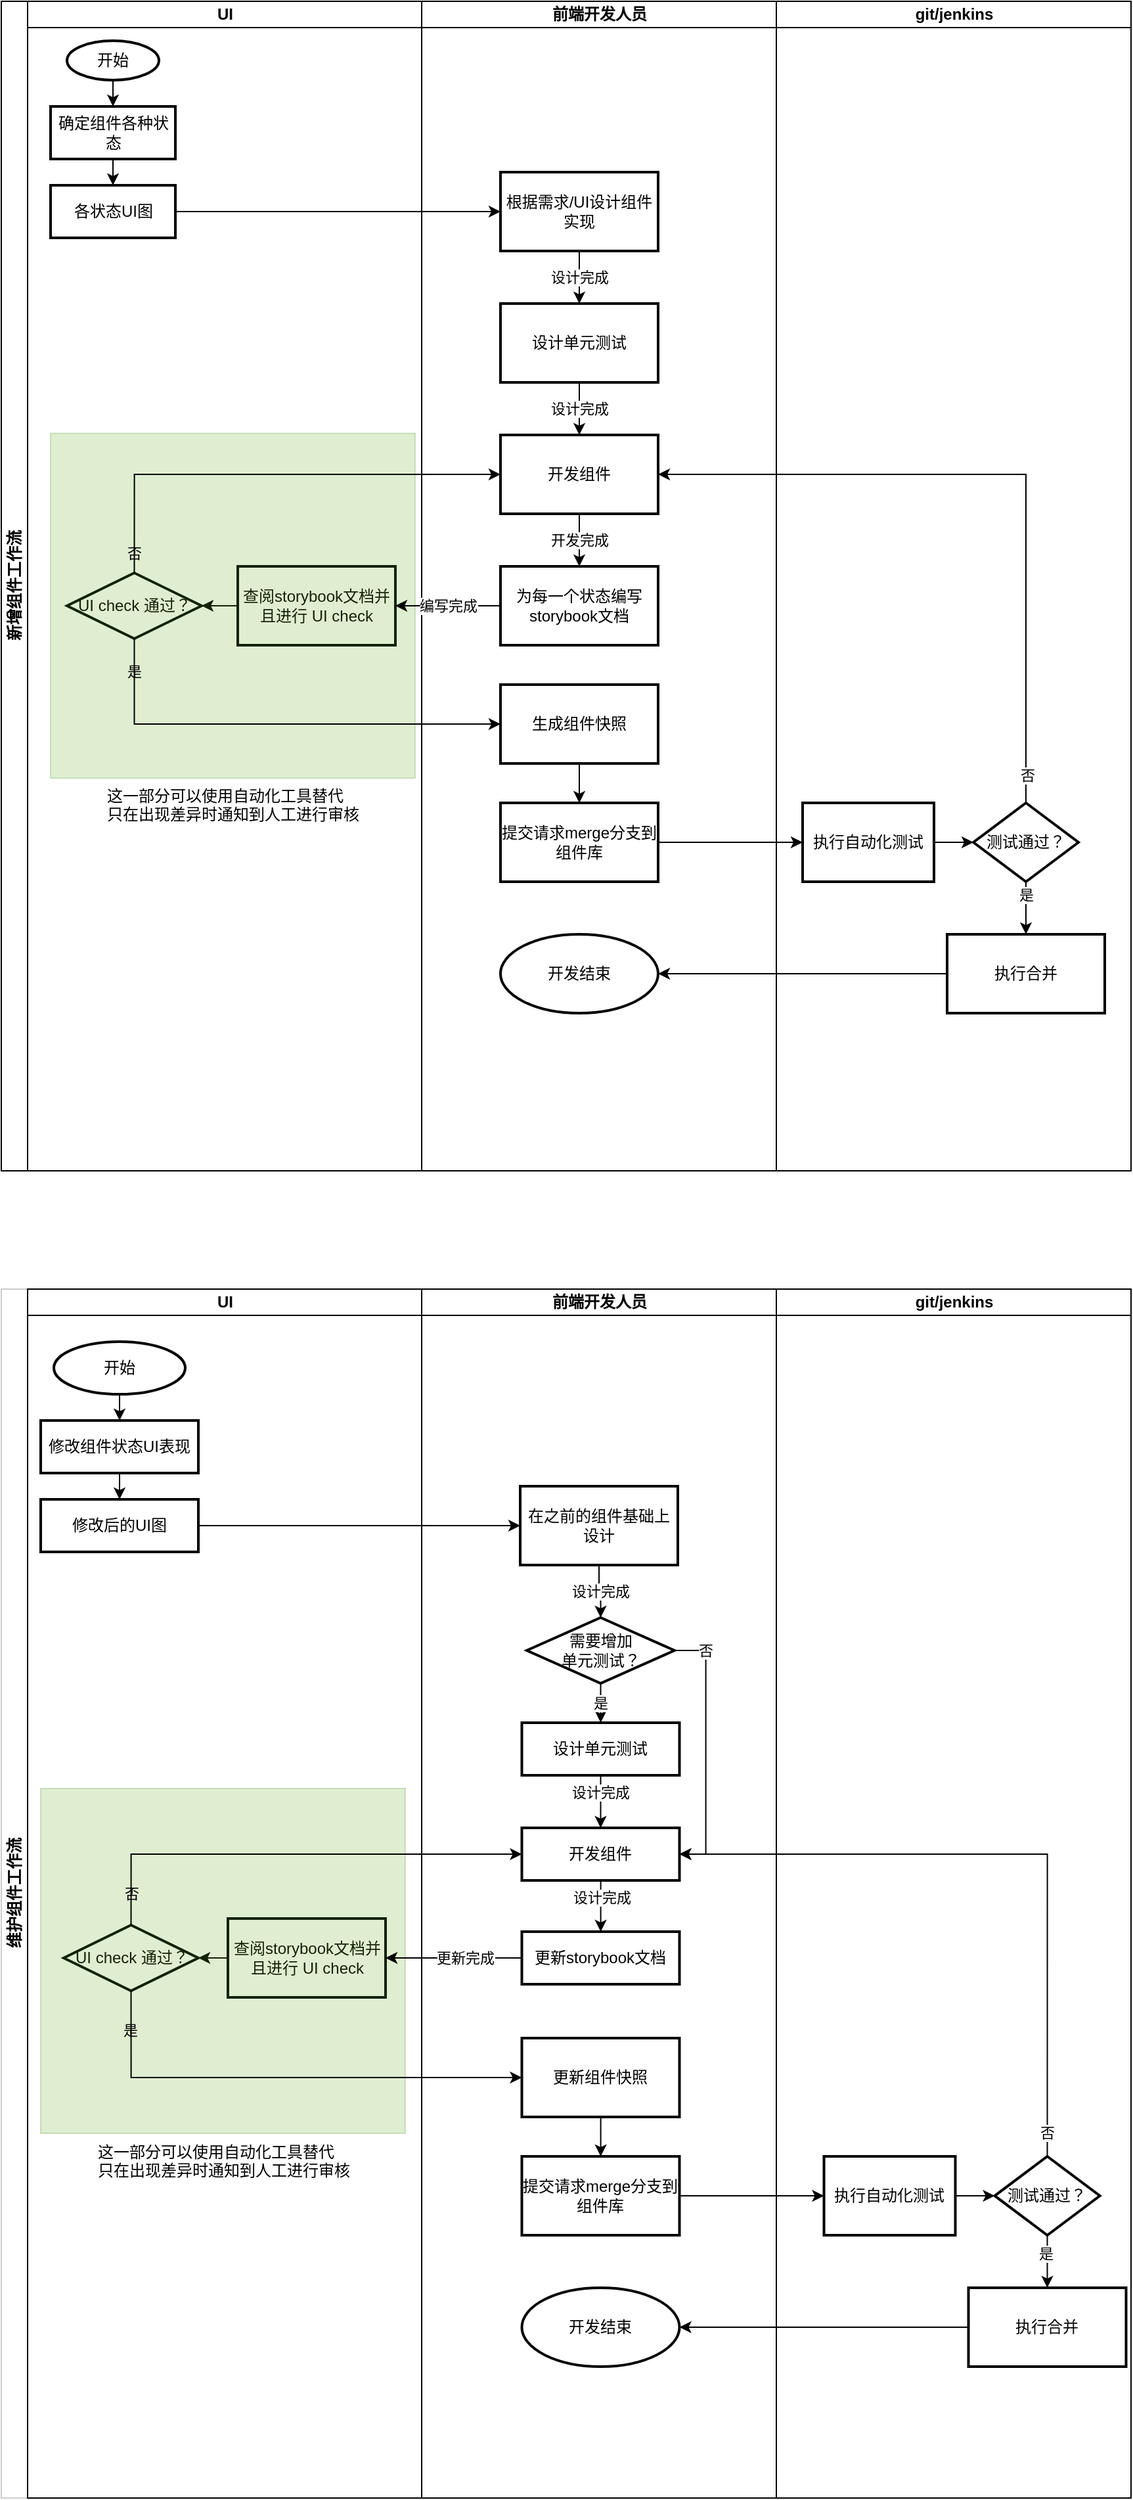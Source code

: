 <mxfile version="14.6.13" type="github">
  <diagram id="woz8dMOTYJz0N2fzD2KW" name="第 1 页">
    <mxGraphModel dx="946" dy="687" grid="1" gridSize="10" guides="1" tooltips="1" connect="1" arrows="1" fold="1" page="1" pageScale="1" pageWidth="827" pageHeight="1169" math="0" shadow="0">
      <root>
        <mxCell id="0" />
        <mxCell id="1" parent="0" />
        <mxCell id="6O_vJJvQQB8HP3GHxdnw-1" value="新增组件工作流" style="swimlane;html=1;childLayout=stackLayout;resizeParent=1;resizeParentMax=0;startSize=20;horizontal=0;horizontalStack=1;movable=0;resizable=0;rotatable=0;deletable=0;editable=0;connectable=0;" parent="1" vertex="1">
          <mxGeometry x="40" y="50" width="860" height="890" as="geometry" />
        </mxCell>
        <mxCell id="6O_vJJvQQB8HP3GHxdnw-3" value="UI" style="swimlane;html=1;startSize=20;movable=0;resizable=0;rotatable=0;deletable=0;editable=0;connectable=0;" parent="6O_vJJvQQB8HP3GHxdnw-1" vertex="1">
          <mxGeometry x="20" width="300" height="890" as="geometry" />
        </mxCell>
        <mxCell id="6O_vJJvQQB8HP3GHxdnw-7" value="开始" style="strokeWidth=2;html=1;shape=mxgraph.flowchart.start_1;whiteSpace=wrap;movable=0;resizable=0;rotatable=0;deletable=0;editable=0;connectable=0;" parent="6O_vJJvQQB8HP3GHxdnw-3" vertex="1">
          <mxGeometry x="30" y="30" width="70" height="30" as="geometry" />
        </mxCell>
        <mxCell id="6O_vJJvQQB8HP3GHxdnw-8" value="确定组件各种状态" style="whiteSpace=wrap;html=1;strokeWidth=2;movable=0;resizable=0;rotatable=0;deletable=0;editable=0;connectable=0;" parent="6O_vJJvQQB8HP3GHxdnw-3" vertex="1">
          <mxGeometry x="17.5" y="80" width="95" height="40" as="geometry" />
        </mxCell>
        <mxCell id="6O_vJJvQQB8HP3GHxdnw-9" value="" style="edgeStyle=orthogonalEdgeStyle;rounded=0;orthogonalLoop=1;jettySize=auto;html=1;movable=0;resizable=0;rotatable=0;deletable=0;editable=0;connectable=0;" parent="6O_vJJvQQB8HP3GHxdnw-3" source="6O_vJJvQQB8HP3GHxdnw-7" target="6O_vJJvQQB8HP3GHxdnw-8" edge="1">
          <mxGeometry relative="1" as="geometry" />
        </mxCell>
        <mxCell id="6O_vJJvQQB8HP3GHxdnw-10" value="各状态UI图" style="whiteSpace=wrap;html=1;strokeWidth=2;movable=0;resizable=0;rotatable=0;deletable=0;editable=0;connectable=0;" parent="6O_vJJvQQB8HP3GHxdnw-3" vertex="1">
          <mxGeometry x="17.5" y="140" width="95" height="40" as="geometry" />
        </mxCell>
        <mxCell id="6O_vJJvQQB8HP3GHxdnw-11" value="" style="edgeStyle=orthogonalEdgeStyle;rounded=0;orthogonalLoop=1;jettySize=auto;html=1;movable=0;resizable=0;rotatable=0;deletable=0;editable=0;connectable=0;" parent="6O_vJJvQQB8HP3GHxdnw-3" source="6O_vJJvQQB8HP3GHxdnw-8" target="6O_vJJvQQB8HP3GHxdnw-10" edge="1">
          <mxGeometry relative="1" as="geometry" />
        </mxCell>
        <mxCell id="6O_vJJvQQB8HP3GHxdnw-22" value="查阅storybook文档并且进行 UI check" style="whiteSpace=wrap;html=1;strokeWidth=2;movable=0;resizable=0;rotatable=0;deletable=0;editable=0;connectable=0;" parent="6O_vJJvQQB8HP3GHxdnw-3" vertex="1">
          <mxGeometry x="160" y="430" width="120" height="60" as="geometry" />
        </mxCell>
        <mxCell id="6O_vJJvQQB8HP3GHxdnw-26" value="UI check 通过？" style="rhombus;whiteSpace=wrap;html=1;strokeWidth=2;movable=0;resizable=0;rotatable=0;deletable=0;editable=0;connectable=0;" parent="6O_vJJvQQB8HP3GHxdnw-3" vertex="1">
          <mxGeometry x="30" y="435" width="102.5" height="50" as="geometry" />
        </mxCell>
        <mxCell id="6O_vJJvQQB8HP3GHxdnw-27" value="" style="edgeStyle=orthogonalEdgeStyle;rounded=0;orthogonalLoop=1;jettySize=auto;html=1;movable=0;resizable=0;rotatable=0;deletable=0;editable=0;connectable=0;" parent="6O_vJJvQQB8HP3GHxdnw-3" source="6O_vJJvQQB8HP3GHxdnw-22" target="6O_vJJvQQB8HP3GHxdnw-26" edge="1">
          <mxGeometry relative="1" as="geometry" />
        </mxCell>
        <mxCell id="6O_vJJvQQB8HP3GHxdnw-57" value="&lt;div style=&quot;text-align: left&quot;&gt;&lt;span style=&quot;color: rgb(0 , 0 , 0)&quot;&gt;这一部分可以使用自动化工具替代&lt;/span&gt;&lt;/div&gt;&lt;font color=&quot;#000000&quot;&gt;&lt;div style=&quot;text-align: left&quot;&gt;&lt;span&gt;只在出现差异时通知到人工进行审核&lt;/span&gt;&lt;/div&gt;&lt;/font&gt;" style="verticalLabelPosition=bottom;verticalAlign=top;html=1;shape=mxgraph.basic.rect;fillColor2=none;strokeWidth=1;size=20;indent=5;strokeColor=#2D7600;fontColor=#ffffff;fillColor=#60a917;opacity=20;movable=0;resizable=0;rotatable=0;deletable=0;editable=0;connectable=0;" parent="6O_vJJvQQB8HP3GHxdnw-3" vertex="1">
          <mxGeometry x="17.5" y="328.75" width="277.5" height="262.5" as="geometry" />
        </mxCell>
        <mxCell id="6O_vJJvQQB8HP3GHxdnw-6" value="前端开发人员" style="swimlane;html=1;startSize=20;movable=0;resizable=0;rotatable=0;deletable=0;editable=0;connectable=0;" parent="6O_vJJvQQB8HP3GHxdnw-1" vertex="1">
          <mxGeometry x="320" width="270" height="890" as="geometry" />
        </mxCell>
        <mxCell id="6O_vJJvQQB8HP3GHxdnw-12" value="根据需求/UI设计组件实现" style="whiteSpace=wrap;html=1;strokeWidth=2;movable=0;resizable=0;rotatable=0;deletable=0;editable=0;connectable=0;" parent="6O_vJJvQQB8HP3GHxdnw-6" vertex="1">
          <mxGeometry x="60" y="130" width="120" height="60" as="geometry" />
        </mxCell>
        <mxCell id="6O_vJJvQQB8HP3GHxdnw-14" value="设计单元测试" style="whiteSpace=wrap;html=1;strokeWidth=2;movable=0;resizable=0;rotatable=0;deletable=0;editable=0;connectable=0;" parent="6O_vJJvQQB8HP3GHxdnw-6" vertex="1">
          <mxGeometry x="60" y="230" width="120" height="60" as="geometry" />
        </mxCell>
        <mxCell id="6O_vJJvQQB8HP3GHxdnw-15" value="设计完成" style="edgeStyle=orthogonalEdgeStyle;rounded=0;orthogonalLoop=1;jettySize=auto;html=1;movable=0;resizable=0;rotatable=0;deletable=0;editable=0;connectable=0;" parent="6O_vJJvQQB8HP3GHxdnw-6" source="6O_vJJvQQB8HP3GHxdnw-12" target="6O_vJJvQQB8HP3GHxdnw-14" edge="1">
          <mxGeometry relative="1" as="geometry" />
        </mxCell>
        <mxCell id="6O_vJJvQQB8HP3GHxdnw-16" value="开发组件" style="whiteSpace=wrap;html=1;strokeWidth=2;movable=0;resizable=0;rotatable=0;deletable=0;editable=0;connectable=0;" parent="6O_vJJvQQB8HP3GHxdnw-6" vertex="1">
          <mxGeometry x="60" y="330" width="120" height="60" as="geometry" />
        </mxCell>
        <mxCell id="6O_vJJvQQB8HP3GHxdnw-17" value="设计完成" style="edgeStyle=orthogonalEdgeStyle;rounded=0;orthogonalLoop=1;jettySize=auto;html=1;movable=0;resizable=0;rotatable=0;deletable=0;editable=0;connectable=0;" parent="6O_vJJvQQB8HP3GHxdnw-6" source="6O_vJJvQQB8HP3GHxdnw-14" target="6O_vJJvQQB8HP3GHxdnw-16" edge="1">
          <mxGeometry relative="1" as="geometry" />
        </mxCell>
        <mxCell id="6O_vJJvQQB8HP3GHxdnw-18" value="为每一个状态编写storybook文档" style="whiteSpace=wrap;html=1;strokeWidth=2;movable=0;resizable=0;rotatable=0;deletable=0;editable=0;connectable=0;" parent="6O_vJJvQQB8HP3GHxdnw-6" vertex="1">
          <mxGeometry x="60" y="430" width="120" height="60" as="geometry" />
        </mxCell>
        <mxCell id="6O_vJJvQQB8HP3GHxdnw-19" value="开发完成" style="edgeStyle=orthogonalEdgeStyle;rounded=0;orthogonalLoop=1;jettySize=auto;html=1;movable=0;resizable=0;rotatable=0;deletable=0;editable=0;connectable=0;" parent="6O_vJJvQQB8HP3GHxdnw-6" source="6O_vJJvQQB8HP3GHxdnw-16" target="6O_vJJvQQB8HP3GHxdnw-18" edge="1">
          <mxGeometry relative="1" as="geometry" />
        </mxCell>
        <mxCell id="6O_vJJvQQB8HP3GHxdnw-30" value="生成组件快照" style="whiteSpace=wrap;html=1;strokeWidth=2;movable=0;resizable=0;rotatable=0;deletable=0;editable=0;connectable=0;" parent="6O_vJJvQQB8HP3GHxdnw-6" vertex="1">
          <mxGeometry x="60" y="520" width="120" height="60" as="geometry" />
        </mxCell>
        <mxCell id="6O_vJJvQQB8HP3GHxdnw-33" value="提交请求merge分支到组件库" style="whiteSpace=wrap;html=1;strokeWidth=2;movable=0;resizable=0;rotatable=0;deletable=0;editable=0;connectable=0;" parent="6O_vJJvQQB8HP3GHxdnw-6" vertex="1">
          <mxGeometry x="60" y="610" width="120" height="60" as="geometry" />
        </mxCell>
        <mxCell id="6O_vJJvQQB8HP3GHxdnw-34" value="" style="edgeStyle=orthogonalEdgeStyle;rounded=0;orthogonalLoop=1;jettySize=auto;html=1;movable=0;resizable=0;rotatable=0;deletable=0;editable=0;connectable=0;" parent="6O_vJJvQQB8HP3GHxdnw-6" source="6O_vJJvQQB8HP3GHxdnw-30" target="6O_vJJvQQB8HP3GHxdnw-33" edge="1">
          <mxGeometry relative="1" as="geometry" />
        </mxCell>
        <mxCell id="6O_vJJvQQB8HP3GHxdnw-54" value="开发结束" style="ellipse;whiteSpace=wrap;html=1;strokeWidth=2;movable=0;resizable=0;rotatable=0;deletable=0;editable=0;connectable=0;" parent="6O_vJJvQQB8HP3GHxdnw-6" vertex="1">
          <mxGeometry x="60" y="710" width="120" height="60" as="geometry" />
        </mxCell>
        <mxCell id="6O_vJJvQQB8HP3GHxdnw-35" value="git/jenkins" style="swimlane;html=1;startSize=20;movable=0;resizable=0;rotatable=0;deletable=0;editable=0;connectable=0;" parent="6O_vJJvQQB8HP3GHxdnw-1" vertex="1">
          <mxGeometry x="590" width="270" height="890" as="geometry" />
        </mxCell>
        <mxCell id="6O_vJJvQQB8HP3GHxdnw-46" value="执行自动化测试" style="whiteSpace=wrap;html=1;strokeWidth=2;movable=0;resizable=0;rotatable=0;deletable=0;editable=0;connectable=0;" parent="6O_vJJvQQB8HP3GHxdnw-35" vertex="1">
          <mxGeometry x="20" y="610" width="100" height="60" as="geometry" />
        </mxCell>
        <mxCell id="6O_vJJvQQB8HP3GHxdnw-48" value="测试通过？" style="rhombus;whiteSpace=wrap;html=1;strokeWidth=2;movable=0;resizable=0;rotatable=0;deletable=0;editable=0;connectable=0;" parent="6O_vJJvQQB8HP3GHxdnw-35" vertex="1">
          <mxGeometry x="150" y="610" width="80" height="60" as="geometry" />
        </mxCell>
        <mxCell id="6O_vJJvQQB8HP3GHxdnw-49" value="" style="edgeStyle=orthogonalEdgeStyle;rounded=0;orthogonalLoop=1;jettySize=auto;html=1;movable=0;resizable=0;rotatable=0;deletable=0;editable=0;connectable=0;" parent="6O_vJJvQQB8HP3GHxdnw-35" source="6O_vJJvQQB8HP3GHxdnw-46" target="6O_vJJvQQB8HP3GHxdnw-48" edge="1">
          <mxGeometry relative="1" as="geometry" />
        </mxCell>
        <mxCell id="6O_vJJvQQB8HP3GHxdnw-52" value="执行合并" style="whiteSpace=wrap;html=1;strokeWidth=2;movable=0;resizable=0;rotatable=0;deletable=0;editable=0;connectable=0;" parent="6O_vJJvQQB8HP3GHxdnw-35" vertex="1">
          <mxGeometry x="130" y="710" width="120" height="60" as="geometry" />
        </mxCell>
        <mxCell id="6O_vJJvQQB8HP3GHxdnw-53" value="是" style="edgeStyle=orthogonalEdgeStyle;rounded=0;orthogonalLoop=1;jettySize=auto;html=1;movable=0;resizable=0;rotatable=0;deletable=0;editable=0;connectable=0;" parent="6O_vJJvQQB8HP3GHxdnw-35" source="6O_vJJvQQB8HP3GHxdnw-48" target="6O_vJJvQQB8HP3GHxdnw-52" edge="1">
          <mxGeometry x="-0.5" relative="1" as="geometry">
            <mxPoint as="offset" />
          </mxGeometry>
        </mxCell>
        <mxCell id="6O_vJJvQQB8HP3GHxdnw-13" value="" style="edgeStyle=orthogonalEdgeStyle;rounded=0;orthogonalLoop=1;jettySize=auto;html=1;movable=0;resizable=0;rotatable=0;deletable=0;editable=0;connectable=0;" parent="6O_vJJvQQB8HP3GHxdnw-1" source="6O_vJJvQQB8HP3GHxdnw-10" target="6O_vJJvQQB8HP3GHxdnw-12" edge="1">
          <mxGeometry relative="1" as="geometry" />
        </mxCell>
        <mxCell id="6O_vJJvQQB8HP3GHxdnw-23" value="编写完成" style="edgeStyle=orthogonalEdgeStyle;rounded=0;orthogonalLoop=1;jettySize=auto;html=1;movable=0;resizable=0;rotatable=0;deletable=0;editable=0;connectable=0;" parent="6O_vJJvQQB8HP3GHxdnw-1" source="6O_vJJvQQB8HP3GHxdnw-18" target="6O_vJJvQQB8HP3GHxdnw-22" edge="1">
          <mxGeometry relative="1" as="geometry" />
        </mxCell>
        <mxCell id="6O_vJJvQQB8HP3GHxdnw-28" value="否" style="edgeStyle=orthogonalEdgeStyle;rounded=0;orthogonalLoop=1;jettySize=auto;html=1;exitX=0.5;exitY=0;exitDx=0;exitDy=0;entryX=0;entryY=0.5;entryDx=0;entryDy=0;movable=0;resizable=0;rotatable=0;deletable=0;editable=0;connectable=0;labelBackgroundColor=none;" parent="6O_vJJvQQB8HP3GHxdnw-1" source="6O_vJJvQQB8HP3GHxdnw-26" target="6O_vJJvQQB8HP3GHxdnw-16" edge="1">
          <mxGeometry x="-0.915" relative="1" as="geometry">
            <mxPoint as="offset" />
          </mxGeometry>
        </mxCell>
        <mxCell id="6O_vJJvQQB8HP3GHxdnw-31" value="是" style="edgeStyle=orthogonalEdgeStyle;rounded=0;orthogonalLoop=1;jettySize=auto;html=1;entryX=0;entryY=0.5;entryDx=0;entryDy=0;movable=0;resizable=0;rotatable=0;deletable=0;editable=0;connectable=0;labelBackgroundColor=none;" parent="6O_vJJvQQB8HP3GHxdnw-1" source="6O_vJJvQQB8HP3GHxdnw-26" target="6O_vJJvQQB8HP3GHxdnw-30" edge="1">
          <mxGeometry x="-0.854" relative="1" as="geometry">
            <Array as="points">
              <mxPoint x="101" y="550" />
            </Array>
            <mxPoint as="offset" />
          </mxGeometry>
        </mxCell>
        <mxCell id="6O_vJJvQQB8HP3GHxdnw-47" value="" style="edgeStyle=orthogonalEdgeStyle;rounded=0;orthogonalLoop=1;jettySize=auto;html=1;movable=0;resizable=0;rotatable=0;deletable=0;editable=0;connectable=0;" parent="6O_vJJvQQB8HP3GHxdnw-1" source="6O_vJJvQQB8HP3GHxdnw-33" target="6O_vJJvQQB8HP3GHxdnw-46" edge="1">
          <mxGeometry relative="1" as="geometry" />
        </mxCell>
        <mxCell id="6O_vJJvQQB8HP3GHxdnw-50" style="edgeStyle=orthogonalEdgeStyle;rounded=0;orthogonalLoop=1;jettySize=auto;html=1;exitX=0.5;exitY=0;exitDx=0;exitDy=0;entryX=1;entryY=0.5;entryDx=0;entryDy=0;movable=0;resizable=0;rotatable=0;deletable=0;editable=0;connectable=0;" parent="6O_vJJvQQB8HP3GHxdnw-1" source="6O_vJJvQQB8HP3GHxdnw-48" target="6O_vJJvQQB8HP3GHxdnw-16" edge="1">
          <mxGeometry relative="1" as="geometry" />
        </mxCell>
        <mxCell id="RFMTxl0FSyGNoTt_sHQ5-92" value="否" style="edgeLabel;html=1;align=center;verticalAlign=middle;resizable=0;points=[];movable=0;rotatable=0;deletable=0;editable=0;connectable=0;" vertex="1" connectable="0" parent="6O_vJJvQQB8HP3GHxdnw-50">
          <mxGeometry x="-0.921" y="-1" relative="1" as="geometry">
            <mxPoint as="offset" />
          </mxGeometry>
        </mxCell>
        <mxCell id="6O_vJJvQQB8HP3GHxdnw-55" value="" style="edgeStyle=orthogonalEdgeStyle;rounded=0;orthogonalLoop=1;jettySize=auto;html=1;movable=0;resizable=0;rotatable=0;deletable=0;editable=0;connectable=0;" parent="6O_vJJvQQB8HP3GHxdnw-1" source="6O_vJJvQQB8HP3GHxdnw-52" target="6O_vJJvQQB8HP3GHxdnw-54" edge="1">
          <mxGeometry relative="1" as="geometry" />
        </mxCell>
        <mxCell id="RFMTxl0FSyGNoTt_sHQ5-1" value="维护组件工作流" style="swimlane;html=1;childLayout=stackLayout;resizeParent=1;resizeParentMax=0;startSize=20;horizontal=0;horizontalStack=1;fillColor=#ffffff;gradientColor=none;opacity=20;" vertex="1" parent="1">
          <mxGeometry x="40" y="1030" width="860" height="920" as="geometry" />
        </mxCell>
        <mxCell id="RFMTxl0FSyGNoTt_sHQ5-2" value="UI" style="swimlane;html=1;startSize=20;" vertex="1" parent="RFMTxl0FSyGNoTt_sHQ5-1">
          <mxGeometry x="20" width="300" height="920" as="geometry" />
        </mxCell>
        <mxCell id="RFMTxl0FSyGNoTt_sHQ5-5" value="开始" style="strokeWidth=2;html=1;shape=mxgraph.flowchart.start_1;whiteSpace=wrap;fillColor=#ffffff;gradientColor=none;" vertex="1" parent="RFMTxl0FSyGNoTt_sHQ5-2">
          <mxGeometry x="20" y="40" width="100" height="40" as="geometry" />
        </mxCell>
        <mxCell id="RFMTxl0FSyGNoTt_sHQ5-6" value="修改组件状态UI表现" style="whiteSpace=wrap;html=1;strokeWidth=2;" vertex="1" parent="RFMTxl0FSyGNoTt_sHQ5-2">
          <mxGeometry x="10" y="100" width="120" height="40" as="geometry" />
        </mxCell>
        <mxCell id="RFMTxl0FSyGNoTt_sHQ5-7" value="" style="edgeStyle=orthogonalEdgeStyle;rounded=0;orthogonalLoop=1;jettySize=auto;html=1;" edge="1" parent="RFMTxl0FSyGNoTt_sHQ5-2" source="RFMTxl0FSyGNoTt_sHQ5-5" target="RFMTxl0FSyGNoTt_sHQ5-6">
          <mxGeometry relative="1" as="geometry" />
        </mxCell>
        <mxCell id="RFMTxl0FSyGNoTt_sHQ5-8" value="修改后的UI图" style="whiteSpace=wrap;html=1;strokeWidth=2;" vertex="1" parent="RFMTxl0FSyGNoTt_sHQ5-2">
          <mxGeometry x="10" y="160" width="120" height="40" as="geometry" />
        </mxCell>
        <mxCell id="RFMTxl0FSyGNoTt_sHQ5-9" value="" style="edgeStyle=orthogonalEdgeStyle;rounded=0;orthogonalLoop=1;jettySize=auto;html=1;" edge="1" parent="RFMTxl0FSyGNoTt_sHQ5-2" source="RFMTxl0FSyGNoTt_sHQ5-6" target="RFMTxl0FSyGNoTt_sHQ5-8">
          <mxGeometry relative="1" as="geometry" />
        </mxCell>
        <mxCell id="RFMTxl0FSyGNoTt_sHQ5-63" value="查阅storybook文档并且进行 UI check" style="whiteSpace=wrap;html=1;strokeWidth=2;movable=1;resizable=1;rotatable=1;deletable=1;editable=1;connectable=1;" vertex="1" parent="RFMTxl0FSyGNoTt_sHQ5-2">
          <mxGeometry x="152.5" y="479" width="120" height="60" as="geometry" />
        </mxCell>
        <mxCell id="RFMTxl0FSyGNoTt_sHQ5-64" value="UI check 通过？" style="rhombus;whiteSpace=wrap;html=1;strokeWidth=2;movable=1;resizable=1;rotatable=1;deletable=1;editable=1;connectable=1;" vertex="1" parent="RFMTxl0FSyGNoTt_sHQ5-2">
          <mxGeometry x="27.5" y="484" width="102.5" height="50" as="geometry" />
        </mxCell>
        <mxCell id="RFMTxl0FSyGNoTt_sHQ5-65" value="" style="edgeStyle=orthogonalEdgeStyle;rounded=0;orthogonalLoop=1;jettySize=auto;html=1;movable=1;resizable=1;rotatable=1;deletable=1;editable=1;connectable=1;" edge="1" parent="RFMTxl0FSyGNoTt_sHQ5-2" source="RFMTxl0FSyGNoTt_sHQ5-63" target="RFMTxl0FSyGNoTt_sHQ5-64">
          <mxGeometry relative="1" as="geometry" />
        </mxCell>
        <mxCell id="RFMTxl0FSyGNoTt_sHQ5-66" value="&lt;div style=&quot;text-align: left&quot;&gt;&lt;span style=&quot;color: rgb(0 , 0 , 0)&quot;&gt;这一部分可以使用自动化工具替代&lt;/span&gt;&lt;/div&gt;&lt;font color=&quot;#000000&quot;&gt;&lt;div style=&quot;text-align: left&quot;&gt;&lt;span&gt;只在出现差异时通知到人工进行审核&lt;/span&gt;&lt;/div&gt;&lt;/font&gt;" style="verticalLabelPosition=bottom;verticalAlign=top;html=1;shape=mxgraph.basic.rect;fillColor2=none;strokeWidth=1;size=20;indent=5;strokeColor=#2D7600;fontColor=#ffffff;fillColor=#60a917;opacity=20;movable=1;resizable=1;rotatable=1;deletable=1;editable=1;connectable=1;" vertex="1" parent="RFMTxl0FSyGNoTt_sHQ5-2">
          <mxGeometry x="10" y="380" width="277.5" height="262.5" as="geometry" />
        </mxCell>
        <mxCell id="RFMTxl0FSyGNoTt_sHQ5-3" value="前端开发人员" style="swimlane;html=1;startSize=20;" vertex="1" parent="RFMTxl0FSyGNoTt_sHQ5-1">
          <mxGeometry x="320" width="270" height="920" as="geometry" />
        </mxCell>
        <mxCell id="RFMTxl0FSyGNoTt_sHQ5-10" value="在之前的组件基础上设计" style="whiteSpace=wrap;html=1;strokeWidth=2;" vertex="1" parent="RFMTxl0FSyGNoTt_sHQ5-3">
          <mxGeometry x="75" y="150" width="120" height="60" as="geometry" />
        </mxCell>
        <mxCell id="RFMTxl0FSyGNoTt_sHQ5-21" value="否" style="edgeStyle=orthogonalEdgeStyle;rounded=0;orthogonalLoop=1;jettySize=auto;html=1;exitX=1;exitY=0.5;exitDx=0;exitDy=0;entryX=1;entryY=0.5;entryDx=0;entryDy=0;" edge="1" parent="RFMTxl0FSyGNoTt_sHQ5-3" source="RFMTxl0FSyGNoTt_sHQ5-14" target="RFMTxl0FSyGNoTt_sHQ5-18">
          <mxGeometry x="-0.761" relative="1" as="geometry">
            <mxPoint as="offset" />
          </mxGeometry>
        </mxCell>
        <mxCell id="RFMTxl0FSyGNoTt_sHQ5-14" value="需要增加&lt;br&gt;单元测试？" style="rhombus;whiteSpace=wrap;html=1;strokeWidth=2;" vertex="1" parent="RFMTxl0FSyGNoTt_sHQ5-3">
          <mxGeometry x="80" y="250" width="112.5" height="50" as="geometry" />
        </mxCell>
        <mxCell id="RFMTxl0FSyGNoTt_sHQ5-15" value="设计完成" style="edgeStyle=orthogonalEdgeStyle;rounded=0;orthogonalLoop=1;jettySize=auto;html=1;" edge="1" parent="RFMTxl0FSyGNoTt_sHQ5-3" source="RFMTxl0FSyGNoTt_sHQ5-10" target="RFMTxl0FSyGNoTt_sHQ5-14">
          <mxGeometry relative="1" as="geometry" />
        </mxCell>
        <mxCell id="RFMTxl0FSyGNoTt_sHQ5-18" value="开发组件" style="whiteSpace=wrap;html=1;strokeWidth=2;" vertex="1" parent="RFMTxl0FSyGNoTt_sHQ5-3">
          <mxGeometry x="76.25" y="410" width="120" height="40" as="geometry" />
        </mxCell>
        <mxCell id="RFMTxl0FSyGNoTt_sHQ5-16" value="设计单元测试" style="whiteSpace=wrap;html=1;strokeWidth=2;" vertex="1" parent="RFMTxl0FSyGNoTt_sHQ5-3">
          <mxGeometry x="76.25" y="330" width="120" height="40" as="geometry" />
        </mxCell>
        <mxCell id="RFMTxl0FSyGNoTt_sHQ5-17" value="是" style="edgeStyle=orthogonalEdgeStyle;rounded=0;orthogonalLoop=1;jettySize=auto;html=1;" edge="1" parent="RFMTxl0FSyGNoTt_sHQ5-3" source="RFMTxl0FSyGNoTt_sHQ5-14" target="RFMTxl0FSyGNoTt_sHQ5-16">
          <mxGeometry relative="1" as="geometry" />
        </mxCell>
        <mxCell id="RFMTxl0FSyGNoTt_sHQ5-19" value="" style="edgeStyle=orthogonalEdgeStyle;rounded=0;orthogonalLoop=1;jettySize=auto;html=1;" edge="1" parent="RFMTxl0FSyGNoTt_sHQ5-3" source="RFMTxl0FSyGNoTt_sHQ5-16" target="RFMTxl0FSyGNoTt_sHQ5-18">
          <mxGeometry relative="1" as="geometry" />
        </mxCell>
        <mxCell id="RFMTxl0FSyGNoTt_sHQ5-26" value="设计完成" style="edgeLabel;html=1;align=center;verticalAlign=middle;resizable=0;points=[];" vertex="1" connectable="0" parent="RFMTxl0FSyGNoTt_sHQ5-19">
          <mxGeometry x="-0.35" y="-1" relative="1" as="geometry">
            <mxPoint as="offset" />
          </mxGeometry>
        </mxCell>
        <mxCell id="RFMTxl0FSyGNoTt_sHQ5-24" value="更新storybook文档" style="whiteSpace=wrap;html=1;strokeWidth=2;" vertex="1" parent="RFMTxl0FSyGNoTt_sHQ5-3">
          <mxGeometry x="76.25" y="489" width="120" height="40" as="geometry" />
        </mxCell>
        <mxCell id="RFMTxl0FSyGNoTt_sHQ5-25" value="" style="edgeStyle=orthogonalEdgeStyle;rounded=0;orthogonalLoop=1;jettySize=auto;html=1;" edge="1" parent="RFMTxl0FSyGNoTt_sHQ5-3" source="RFMTxl0FSyGNoTt_sHQ5-18" target="RFMTxl0FSyGNoTt_sHQ5-24">
          <mxGeometry relative="1" as="geometry" />
        </mxCell>
        <mxCell id="RFMTxl0FSyGNoTt_sHQ5-27" value="设计完成" style="edgeLabel;html=1;align=center;verticalAlign=middle;resizable=0;points=[];" vertex="1" connectable="0" parent="RFMTxl0FSyGNoTt_sHQ5-25">
          <mxGeometry x="-0.378" relative="1" as="geometry">
            <mxPoint as="offset" />
          </mxGeometry>
        </mxCell>
        <mxCell id="RFMTxl0FSyGNoTt_sHQ5-74" value="更新组件快照" style="whiteSpace=wrap;html=1;strokeWidth=2;movable=1;resizable=1;rotatable=1;deletable=1;editable=1;connectable=1;" vertex="1" parent="RFMTxl0FSyGNoTt_sHQ5-3">
          <mxGeometry x="76.25" y="570" width="120" height="60" as="geometry" />
        </mxCell>
        <mxCell id="RFMTxl0FSyGNoTt_sHQ5-75" value="提交请求merge分支到组件库" style="whiteSpace=wrap;html=1;strokeWidth=2;movable=1;resizable=1;rotatable=1;deletable=1;editable=1;connectable=1;" vertex="1" parent="RFMTxl0FSyGNoTt_sHQ5-3">
          <mxGeometry x="76.25" y="660" width="120" height="60" as="geometry" />
        </mxCell>
        <mxCell id="RFMTxl0FSyGNoTt_sHQ5-76" value="" style="edgeStyle=orthogonalEdgeStyle;rounded=0;orthogonalLoop=1;jettySize=auto;html=1;movable=1;resizable=1;rotatable=1;deletable=1;editable=1;connectable=1;" edge="1" parent="RFMTxl0FSyGNoTt_sHQ5-3" source="RFMTxl0FSyGNoTt_sHQ5-74" target="RFMTxl0FSyGNoTt_sHQ5-75">
          <mxGeometry relative="1" as="geometry" />
        </mxCell>
        <mxCell id="RFMTxl0FSyGNoTt_sHQ5-77" value="开发结束" style="ellipse;whiteSpace=wrap;html=1;strokeWidth=2;movable=1;resizable=1;rotatable=1;deletable=1;editable=1;connectable=1;" vertex="1" parent="RFMTxl0FSyGNoTt_sHQ5-3">
          <mxGeometry x="76.25" y="760" width="120" height="60" as="geometry" />
        </mxCell>
        <mxCell id="RFMTxl0FSyGNoTt_sHQ5-78" value="执行自动化测试" style="whiteSpace=wrap;html=1;strokeWidth=2;movable=1;resizable=1;rotatable=1;deletable=1;editable=1;connectable=1;" vertex="1" parent="RFMTxl0FSyGNoTt_sHQ5-3">
          <mxGeometry x="306.25" y="660" width="100" height="60" as="geometry" />
        </mxCell>
        <mxCell id="RFMTxl0FSyGNoTt_sHQ5-89" style="edgeStyle=orthogonalEdgeStyle;rounded=0;orthogonalLoop=1;jettySize=auto;html=1;exitX=0.5;exitY=0;exitDx=0;exitDy=0;entryX=1;entryY=0.5;entryDx=0;entryDy=0;" edge="1" parent="RFMTxl0FSyGNoTt_sHQ5-3" source="RFMTxl0FSyGNoTt_sHQ5-79" target="RFMTxl0FSyGNoTt_sHQ5-18">
          <mxGeometry relative="1" as="geometry" />
        </mxCell>
        <mxCell id="RFMTxl0FSyGNoTt_sHQ5-90" value="否" style="edgeLabel;html=1;align=center;verticalAlign=middle;resizable=0;points=[];" vertex="1" connectable="0" parent="RFMTxl0FSyGNoTt_sHQ5-89">
          <mxGeometry x="-0.929" y="1" relative="1" as="geometry">
            <mxPoint as="offset" />
          </mxGeometry>
        </mxCell>
        <mxCell id="RFMTxl0FSyGNoTt_sHQ5-79" value="测试通过？" style="rhombus;whiteSpace=wrap;html=1;strokeWidth=2;movable=1;resizable=1;rotatable=1;deletable=1;editable=1;connectable=1;" vertex="1" parent="RFMTxl0FSyGNoTt_sHQ5-3">
          <mxGeometry x="436.25" y="660" width="80" height="60" as="geometry" />
        </mxCell>
        <mxCell id="RFMTxl0FSyGNoTt_sHQ5-80" value="" style="edgeStyle=orthogonalEdgeStyle;rounded=0;orthogonalLoop=1;jettySize=auto;html=1;movable=1;resizable=1;rotatable=1;deletable=1;editable=1;connectable=1;" edge="1" parent="RFMTxl0FSyGNoTt_sHQ5-3" source="RFMTxl0FSyGNoTt_sHQ5-78" target="RFMTxl0FSyGNoTt_sHQ5-79">
          <mxGeometry relative="1" as="geometry" />
        </mxCell>
        <mxCell id="RFMTxl0FSyGNoTt_sHQ5-81" value="执行合并" style="whiteSpace=wrap;html=1;strokeWidth=2;movable=1;resizable=1;rotatable=1;deletable=1;editable=1;connectable=1;" vertex="1" parent="RFMTxl0FSyGNoTt_sHQ5-3">
          <mxGeometry x="416.25" y="760" width="120" height="60" as="geometry" />
        </mxCell>
        <mxCell id="RFMTxl0FSyGNoTt_sHQ5-82" value="" style="edgeStyle=orthogonalEdgeStyle;rounded=0;orthogonalLoop=1;jettySize=auto;html=1;movable=1;resizable=1;rotatable=1;deletable=1;editable=1;connectable=1;" edge="1" parent="RFMTxl0FSyGNoTt_sHQ5-3" source="RFMTxl0FSyGNoTt_sHQ5-79" target="RFMTxl0FSyGNoTt_sHQ5-81">
          <mxGeometry relative="1" as="geometry" />
        </mxCell>
        <mxCell id="RFMTxl0FSyGNoTt_sHQ5-88" value="是" style="edgeLabel;html=1;align=center;verticalAlign=middle;resizable=0;points=[];" vertex="1" connectable="0" parent="RFMTxl0FSyGNoTt_sHQ5-82">
          <mxGeometry x="-0.3" y="-2" relative="1" as="geometry">
            <mxPoint as="offset" />
          </mxGeometry>
        </mxCell>
        <mxCell id="RFMTxl0FSyGNoTt_sHQ5-84" value="" style="edgeStyle=orthogonalEdgeStyle;rounded=0;orthogonalLoop=1;jettySize=auto;html=1;movable=1;resizable=1;rotatable=1;deletable=1;editable=1;connectable=1;" edge="1" parent="RFMTxl0FSyGNoTt_sHQ5-3" source="RFMTxl0FSyGNoTt_sHQ5-75" target="RFMTxl0FSyGNoTt_sHQ5-78">
          <mxGeometry relative="1" as="geometry" />
        </mxCell>
        <mxCell id="RFMTxl0FSyGNoTt_sHQ5-85" value="" style="edgeStyle=orthogonalEdgeStyle;rounded=0;orthogonalLoop=1;jettySize=auto;html=1;movable=1;resizable=1;rotatable=1;deletable=1;editable=1;connectable=1;" edge="1" parent="RFMTxl0FSyGNoTt_sHQ5-3" source="RFMTxl0FSyGNoTt_sHQ5-81" target="RFMTxl0FSyGNoTt_sHQ5-77">
          <mxGeometry relative="1" as="geometry" />
        </mxCell>
        <mxCell id="RFMTxl0FSyGNoTt_sHQ5-4" value="git/jenkins" style="swimlane;html=1;startSize=20;" vertex="1" parent="RFMTxl0FSyGNoTt_sHQ5-1">
          <mxGeometry x="590" width="270" height="920" as="geometry" />
        </mxCell>
        <mxCell id="RFMTxl0FSyGNoTt_sHQ5-11" value="" style="edgeStyle=orthogonalEdgeStyle;rounded=0;orthogonalLoop=1;jettySize=auto;html=1;" edge="1" parent="RFMTxl0FSyGNoTt_sHQ5-1" source="RFMTxl0FSyGNoTt_sHQ5-8" target="RFMTxl0FSyGNoTt_sHQ5-10">
          <mxGeometry relative="1" as="geometry" />
        </mxCell>
        <mxCell id="RFMTxl0FSyGNoTt_sHQ5-69" style="edgeStyle=orthogonalEdgeStyle;rounded=0;orthogonalLoop=1;jettySize=auto;html=1;exitX=0;exitY=0.5;exitDx=0;exitDy=0;" edge="1" parent="RFMTxl0FSyGNoTt_sHQ5-1" source="RFMTxl0FSyGNoTt_sHQ5-24" target="RFMTxl0FSyGNoTt_sHQ5-63">
          <mxGeometry relative="1" as="geometry">
            <mxPoint x="410" y="580" as="targetPoint" />
          </mxGeometry>
        </mxCell>
        <mxCell id="RFMTxl0FSyGNoTt_sHQ5-70" value="更新完成" style="edgeLabel;html=1;align=center;verticalAlign=middle;resizable=0;points=[];" vertex="1" connectable="0" parent="RFMTxl0FSyGNoTt_sHQ5-69">
          <mxGeometry x="-0.166" relative="1" as="geometry">
            <mxPoint as="offset" />
          </mxGeometry>
        </mxCell>
        <mxCell id="RFMTxl0FSyGNoTt_sHQ5-71" value="否" style="edgeStyle=orthogonalEdgeStyle;rounded=0;orthogonalLoop=1;jettySize=auto;html=1;exitX=0.5;exitY=0;exitDx=0;exitDy=0;entryX=0;entryY=0.5;entryDx=0;entryDy=0;labelBackgroundColor=none;" edge="1" parent="RFMTxl0FSyGNoTt_sHQ5-1" source="RFMTxl0FSyGNoTt_sHQ5-64" target="RFMTxl0FSyGNoTt_sHQ5-18">
          <mxGeometry x="-0.863" relative="1" as="geometry">
            <mxPoint as="offset" />
          </mxGeometry>
        </mxCell>
        <mxCell id="RFMTxl0FSyGNoTt_sHQ5-87" style="edgeStyle=orthogonalEdgeStyle;rounded=0;orthogonalLoop=1;jettySize=auto;html=1;exitX=0.5;exitY=1;exitDx=0;exitDy=0;entryX=0;entryY=0.5;entryDx=0;entryDy=0;" edge="1" parent="RFMTxl0FSyGNoTt_sHQ5-1" source="RFMTxl0FSyGNoTt_sHQ5-64" target="RFMTxl0FSyGNoTt_sHQ5-74">
          <mxGeometry relative="1" as="geometry" />
        </mxCell>
        <mxCell id="RFMTxl0FSyGNoTt_sHQ5-94" value="是" style="edgeLabel;html=1;align=center;verticalAlign=middle;resizable=0;points=[];labelBackgroundColor=none;" vertex="1" connectable="0" parent="RFMTxl0FSyGNoTt_sHQ5-87">
          <mxGeometry x="-0.835" y="-1" relative="1" as="geometry">
            <mxPoint as="offset" />
          </mxGeometry>
        </mxCell>
      </root>
    </mxGraphModel>
  </diagram>
</mxfile>
